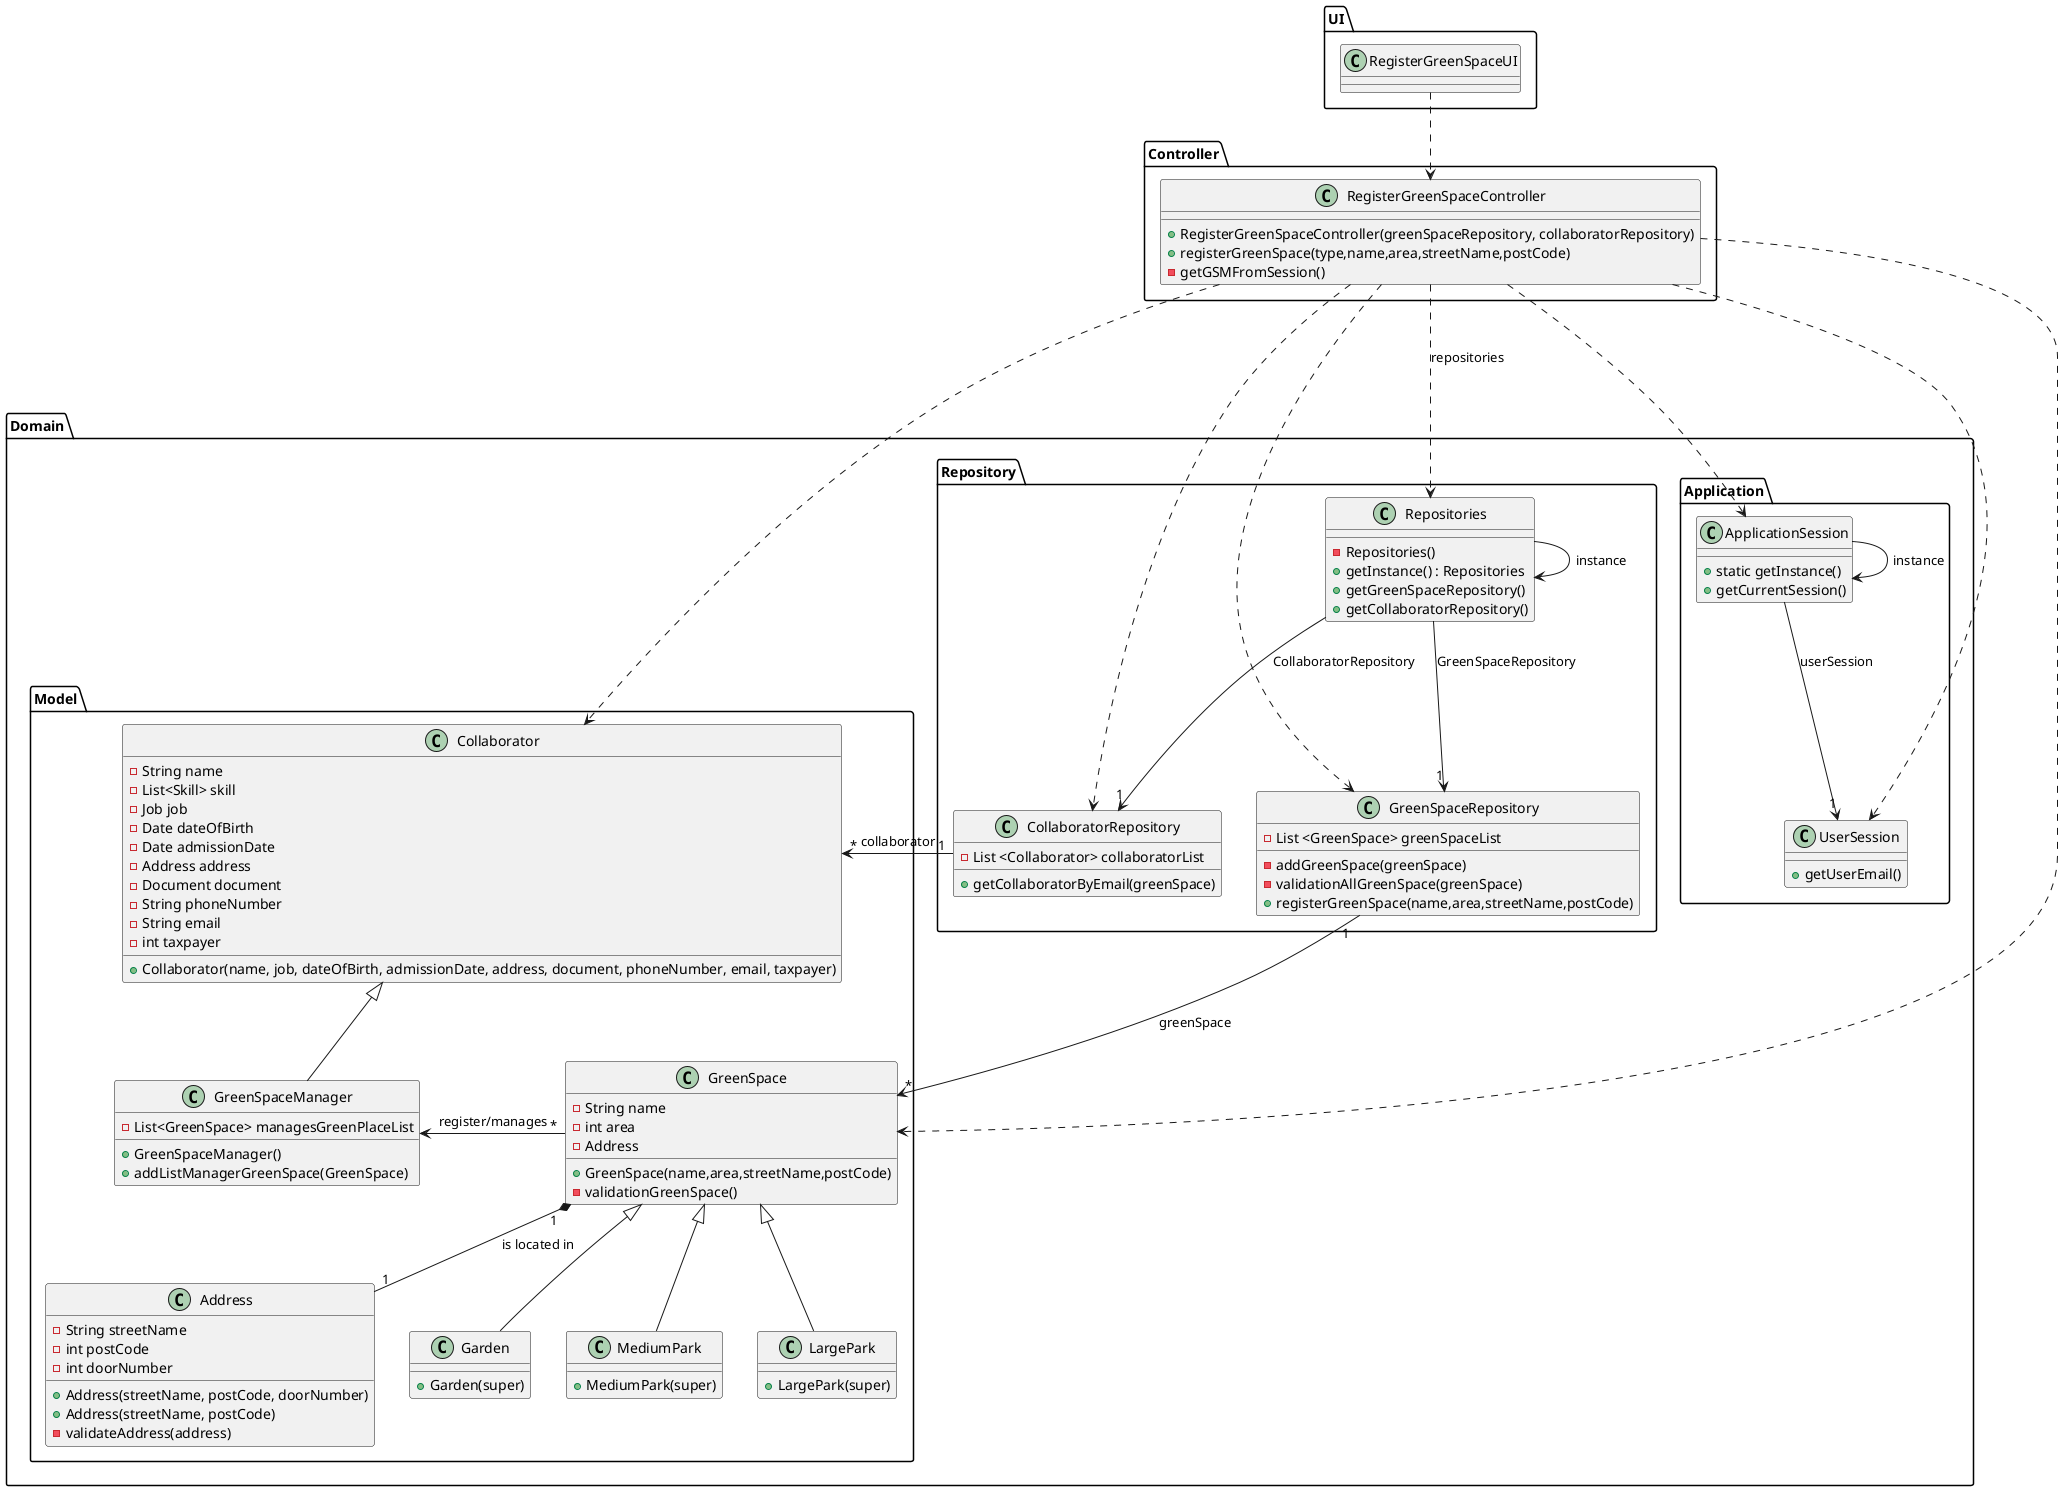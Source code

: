 @startuml
'skinparam monochrome true
skinparam packageStyle rectangle
skinparam shadowing false
skinparam linetype orto

skinparam classAttributeIconSize "1"

package "UI" <<Folder>> {
    class RegisterGreenSpaceUI {
    }
}


package "Controller" <<Folder>> {

    class RegisterGreenSpaceController {
        + RegisterGreenSpaceController(greenSpaceRepository, collaboratorRepository)
        + registerGreenSpace(type,name,area,streetName,postCode)
        - getGSMFromSession()

    }

}

'left to right direction
package "Domain" <<Folder>> {

    package "Domain.Application" <<Folder>> {

        class ApplicationSession
        {
            + static getInstance()
            + getCurrentSession()
        }

        class UserSession
        {
            + getUserEmail()
        }
    }

    package "Domain.Model" <<Folder>> {

        class GreenSpace {
            - String name
            - int area
            - Address

            + GreenSpace(name,area,streetName,postCode)
            - validationGreenSpace()
        }

        class Collaborator {
                -String name
                -List<Skill> skill
                -Job job
                -Date dateOfBirth
                -Date admissionDate
                -Address address
                -Document document
                -String phoneNumber
                -String email
                -int taxpayer

                + Collaborator(name, job, dateOfBirth, admissionDate, address, document, phoneNumber, email, taxpayer)
        }

        class Address {
            -String streetName
            -int postCode
            -int doorNumber

            +Address(streetName, postCode, doorNumber)
            +Address(streetName, postCode)
            -validateAddress(address)
        }

        class GreenSpaceManager {
            - List<GreenSpace> managesGreenPlaceList

            + GreenSpaceManager()
            + addListManagerGreenSpace(GreenSpace)

        }

        class Garden{
            + Garden(super)
        }

        class MediumPark{
            + MediumPark(super)
        }

        class LargePark{
            + LargePark(super)
        }
    }

    package "Domain.Repository" <<Folder>> {

        class Repositories {

            - Repositories()
            + getInstance() : Repositories
            + getGreenSpaceRepository()
            + getCollaboratorRepository()
        }

        class CollaboratorRepository {
            - List <Collaborator> collaboratorList

            + getCollaboratorByEmail(greenSpace)
        }

        class GreenSpaceRepository {
            - List <GreenSpace> greenSpaceList

            - addGreenSpace(greenSpace)
            - validationAllGreenSpace(greenSpace)
            + registerGreenSpace(name,area,streetName,postCode)
        }
    }
}

'-------------------Instance-------------------
Repositories -> Repositories : instance
ApplicationSession -> ApplicationSession : instance

'-------------------UI-------------------
RegisterGreenSpaceUI ..> RegisterGreenSpaceController

'-------------------Controller-------------------
RegisterGreenSpaceController ...> Repositories : repositories
RegisterGreenSpaceController ...> ApplicationSession
RegisterGreenSpaceController ...> UserSession
RegisterGreenSpaceController ...> GreenSpaceRepository
RegisterGreenSpaceController ...> CollaboratorRepository
RegisterGreenSpaceController ...> Collaborator
RegisterGreenSpaceController ...> GreenSpace

'-------------------ApplicationSession-------------------
ApplicationSession --> "1" UserSession : userSession

'-------------------Repositories-------------------
Repositories --> "1" GreenSpaceRepository : GreenSpaceRepository
Repositories --> "1" CollaboratorRepository : CollaboratorRepository

'-------------------CollaboratorRepository-------------------
CollaboratorRepository "1"  -> "*" Collaborator : collaborator

'-------------------GreenSpaceRepository-------------------
GreenSpaceRepository "1" -> "*" GreenSpace : greenSpace

'-------------------Collaborator-------------------
Collaborator <|-- GreenSpaceManager

'-------------------Green Space Manager-------------------
GreenSpaceManager <- "*" GreenSpace : register/manages

'-------------------GreenSpace-------------------
GreenSpace <|-- Garden
GreenSpace <|-- MediumPark
GreenSpace <|-- LargePark

GreenSpace "1" *-- "1" Address : is located in




@enduml